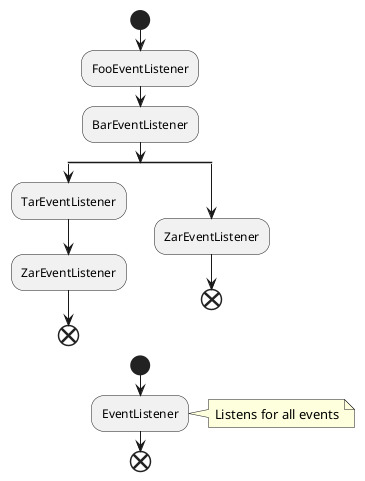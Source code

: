 @startuml

start

:FooEventListener;
:BarEventListener;
split
    :TarEventListener;
    :ZarEventListener;
    end
split again
    :ZarEventListener;
    end
end split

start
   :EventListener;
   note right: Listens for all events
end

@enduml